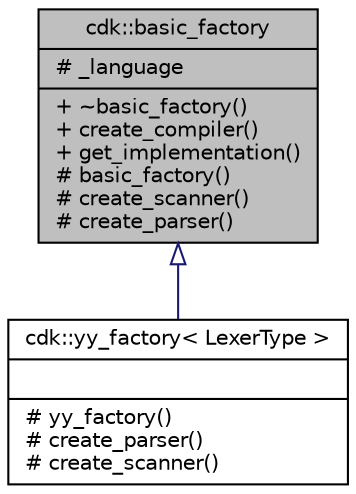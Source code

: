 digraph "cdk::basic_factory"
{
 // LATEX_PDF_SIZE
  edge [fontname="Helvetica",fontsize="10",labelfontname="Helvetica",labelfontsize="10"];
  node [fontname="Helvetica",fontsize="10",shape=record];
  Node1 [label="{cdk::basic_factory\n|# _language\l|+ ~basic_factory()\l+ create_compiler()\l+ get_implementation()\l# basic_factory()\l# create_scanner()\l# create_parser()\l}",height=0.2,width=0.4,color="black", fillcolor="grey75", style="filled", fontcolor="black",tooltip=" "];
  Node1 -> Node2 [dir="back",color="midnightblue",fontsize="10",style="solid",arrowtail="onormal",fontname="Helvetica"];
  Node2 [label="{cdk::yy_factory\< LexerType \>\n||# yy_factory()\l# create_parser()\l# create_scanner()\l}",height=0.2,width=0.4,color="black", fillcolor="white", style="filled",URL="$classcdk_1_1yy__factory.html",tooltip=" "];
}
